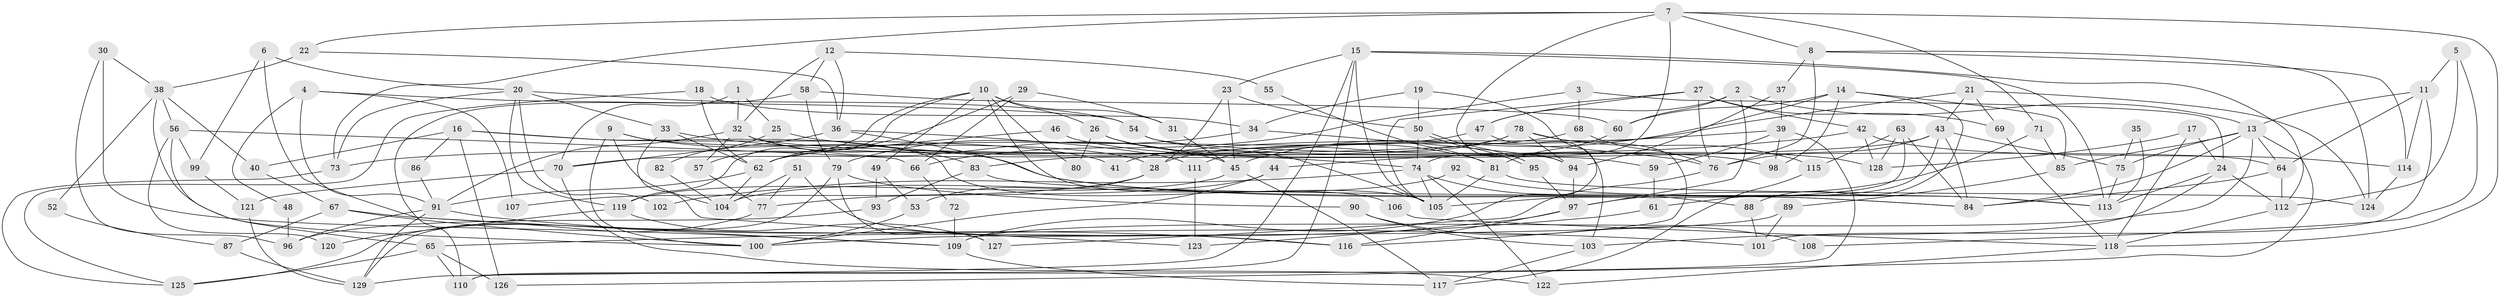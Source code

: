 // coarse degree distribution, {12: 0.03125, 11: 0.0625, 4: 0.1875, 3: 0.1875, 6: 0.140625, 7: 0.046875, 10: 0.046875, 5: 0.09375, 8: 0.03125, 15: 0.015625, 2: 0.109375, 9: 0.03125, 14: 0.015625}
// Generated by graph-tools (version 1.1) at 2025/18/03/04/25 18:18:44]
// undirected, 129 vertices, 258 edges
graph export_dot {
graph [start="1"]
  node [color=gray90,style=filled];
  1;
  2;
  3;
  4;
  5;
  6;
  7;
  8;
  9;
  10;
  11;
  12;
  13;
  14;
  15;
  16;
  17;
  18;
  19;
  20;
  21;
  22;
  23;
  24;
  25;
  26;
  27;
  28;
  29;
  30;
  31;
  32;
  33;
  34;
  35;
  36;
  37;
  38;
  39;
  40;
  41;
  42;
  43;
  44;
  45;
  46;
  47;
  48;
  49;
  50;
  51;
  52;
  53;
  54;
  55;
  56;
  57;
  58;
  59;
  60;
  61;
  62;
  63;
  64;
  65;
  66;
  67;
  68;
  69;
  70;
  71;
  72;
  73;
  74;
  75;
  76;
  77;
  78;
  79;
  80;
  81;
  82;
  83;
  84;
  85;
  86;
  87;
  88;
  89;
  90;
  91;
  92;
  93;
  94;
  95;
  96;
  97;
  98;
  99;
  100;
  101;
  102;
  103;
  104;
  105;
  106;
  107;
  108;
  109;
  110;
  111;
  112;
  113;
  114;
  115;
  116;
  117;
  118;
  119;
  120;
  121;
  122;
  123;
  124;
  125;
  126;
  127;
  128;
  129;
  1 -- 70;
  1 -- 32;
  1 -- 25;
  2 -- 13;
  2 -- 60;
  2 -- 47;
  2 -- 97;
  3 -- 66;
  3 -- 24;
  3 -- 68;
  4 -- 91;
  4 -- 54;
  4 -- 48;
  4 -- 107;
  5 -- 112;
  5 -- 11;
  5 -- 108;
  6 -- 20;
  6 -- 109;
  6 -- 99;
  7 -- 8;
  7 -- 22;
  7 -- 71;
  7 -- 73;
  7 -- 74;
  7 -- 94;
  7 -- 118;
  8 -- 76;
  8 -- 114;
  8 -- 37;
  8 -- 124;
  9 -- 28;
  9 -- 104;
  9 -- 83;
  9 -- 100;
  10 -- 49;
  10 -- 119;
  10 -- 26;
  10 -- 31;
  10 -- 57;
  10 -- 80;
  10 -- 106;
  11 -- 13;
  11 -- 64;
  11 -- 101;
  11 -- 114;
  12 -- 58;
  12 -- 36;
  12 -- 32;
  12 -- 55;
  13 -- 109;
  13 -- 85;
  13 -- 64;
  13 -- 75;
  13 -- 84;
  13 -- 126;
  14 -- 45;
  14 -- 85;
  14 -- 60;
  14 -- 88;
  14 -- 98;
  15 -- 105;
  15 -- 110;
  15 -- 23;
  15 -- 112;
  15 -- 113;
  15 -- 129;
  16 -- 126;
  16 -- 105;
  16 -- 40;
  16 -- 41;
  16 -- 86;
  17 -- 24;
  17 -- 118;
  17 -- 128;
  18 -- 125;
  18 -- 34;
  18 -- 62;
  19 -- 34;
  19 -- 50;
  19 -- 109;
  20 -- 33;
  20 -- 73;
  20 -- 54;
  20 -- 102;
  20 -- 119;
  21 -- 124;
  21 -- 43;
  21 -- 28;
  21 -- 69;
  22 -- 38;
  22 -- 36;
  23 -- 50;
  23 -- 28;
  23 -- 45;
  24 -- 112;
  24 -- 113;
  24 -- 103;
  25 -- 76;
  25 -- 82;
  26 -- 105;
  26 -- 80;
  26 -- 81;
  27 -- 105;
  27 -- 69;
  27 -- 42;
  27 -- 47;
  27 -- 76;
  28 -- 53;
  28 -- 107;
  29 -- 62;
  29 -- 31;
  29 -- 66;
  30 -- 109;
  30 -- 38;
  30 -- 96;
  31 -- 45;
  32 -- 57;
  32 -- 45;
  32 -- 59;
  32 -- 91;
  32 -- 113;
  33 -- 62;
  33 -- 74;
  33 -- 123;
  34 -- 94;
  34 -- 79;
  35 -- 113;
  35 -- 75;
  36 -- 84;
  36 -- 111;
  36 -- 70;
  37 -- 94;
  37 -- 39;
  38 -- 100;
  38 -- 56;
  38 -- 40;
  38 -- 52;
  39 -- 98;
  39 -- 41;
  39 -- 59;
  39 -- 110;
  40 -- 67;
  42 -- 128;
  42 -- 44;
  42 -- 114;
  43 -- 84;
  43 -- 75;
  43 -- 61;
  43 -- 70;
  43 -- 76;
  44 -- 100;
  44 -- 77;
  45 -- 117;
  45 -- 119;
  46 -- 128;
  46 -- 62;
  47 -- 62;
  47 -- 103;
  48 -- 96;
  49 -- 93;
  49 -- 53;
  50 -- 74;
  50 -- 95;
  50 -- 95;
  51 -- 77;
  51 -- 116;
  51 -- 104;
  52 -- 87;
  53 -- 100;
  54 -- 64;
  54 -- 98;
  55 -- 81;
  56 -- 65;
  56 -- 99;
  56 -- 66;
  56 -- 120;
  57 -- 77;
  58 -- 60;
  58 -- 79;
  58 -- 110;
  59 -- 61;
  60 -- 81;
  61 -- 65;
  62 -- 91;
  62 -- 104;
  63 -- 105;
  63 -- 84;
  63 -- 115;
  63 -- 128;
  64 -- 84;
  64 -- 112;
  65 -- 110;
  65 -- 125;
  65 -- 126;
  66 -- 72;
  67 -- 101;
  67 -- 87;
  67 -- 100;
  68 -- 76;
  68 -- 73;
  69 -- 118;
  70 -- 121;
  70 -- 122;
  71 -- 97;
  71 -- 85;
  72 -- 109;
  73 -- 125;
  74 -- 122;
  74 -- 88;
  74 -- 102;
  74 -- 105;
  75 -- 113;
  76 -- 127;
  77 -- 125;
  78 -- 94;
  78 -- 115;
  78 -- 83;
  78 -- 111;
  78 -- 116;
  79 -- 129;
  79 -- 127;
  79 -- 90;
  81 -- 124;
  81 -- 105;
  82 -- 104;
  83 -- 84;
  83 -- 93;
  85 -- 89;
  86 -- 91;
  87 -- 129;
  88 -- 101;
  89 -- 101;
  89 -- 100;
  90 -- 103;
  90 -- 108;
  91 -- 96;
  91 -- 116;
  91 -- 129;
  92 -- 113;
  92 -- 104;
  93 -- 96;
  94 -- 97;
  95 -- 97;
  97 -- 116;
  97 -- 123;
  99 -- 121;
  103 -- 117;
  106 -- 118;
  109 -- 117;
  111 -- 123;
  112 -- 118;
  114 -- 124;
  115 -- 117;
  118 -- 122;
  119 -- 120;
  119 -- 127;
  121 -- 129;
}
